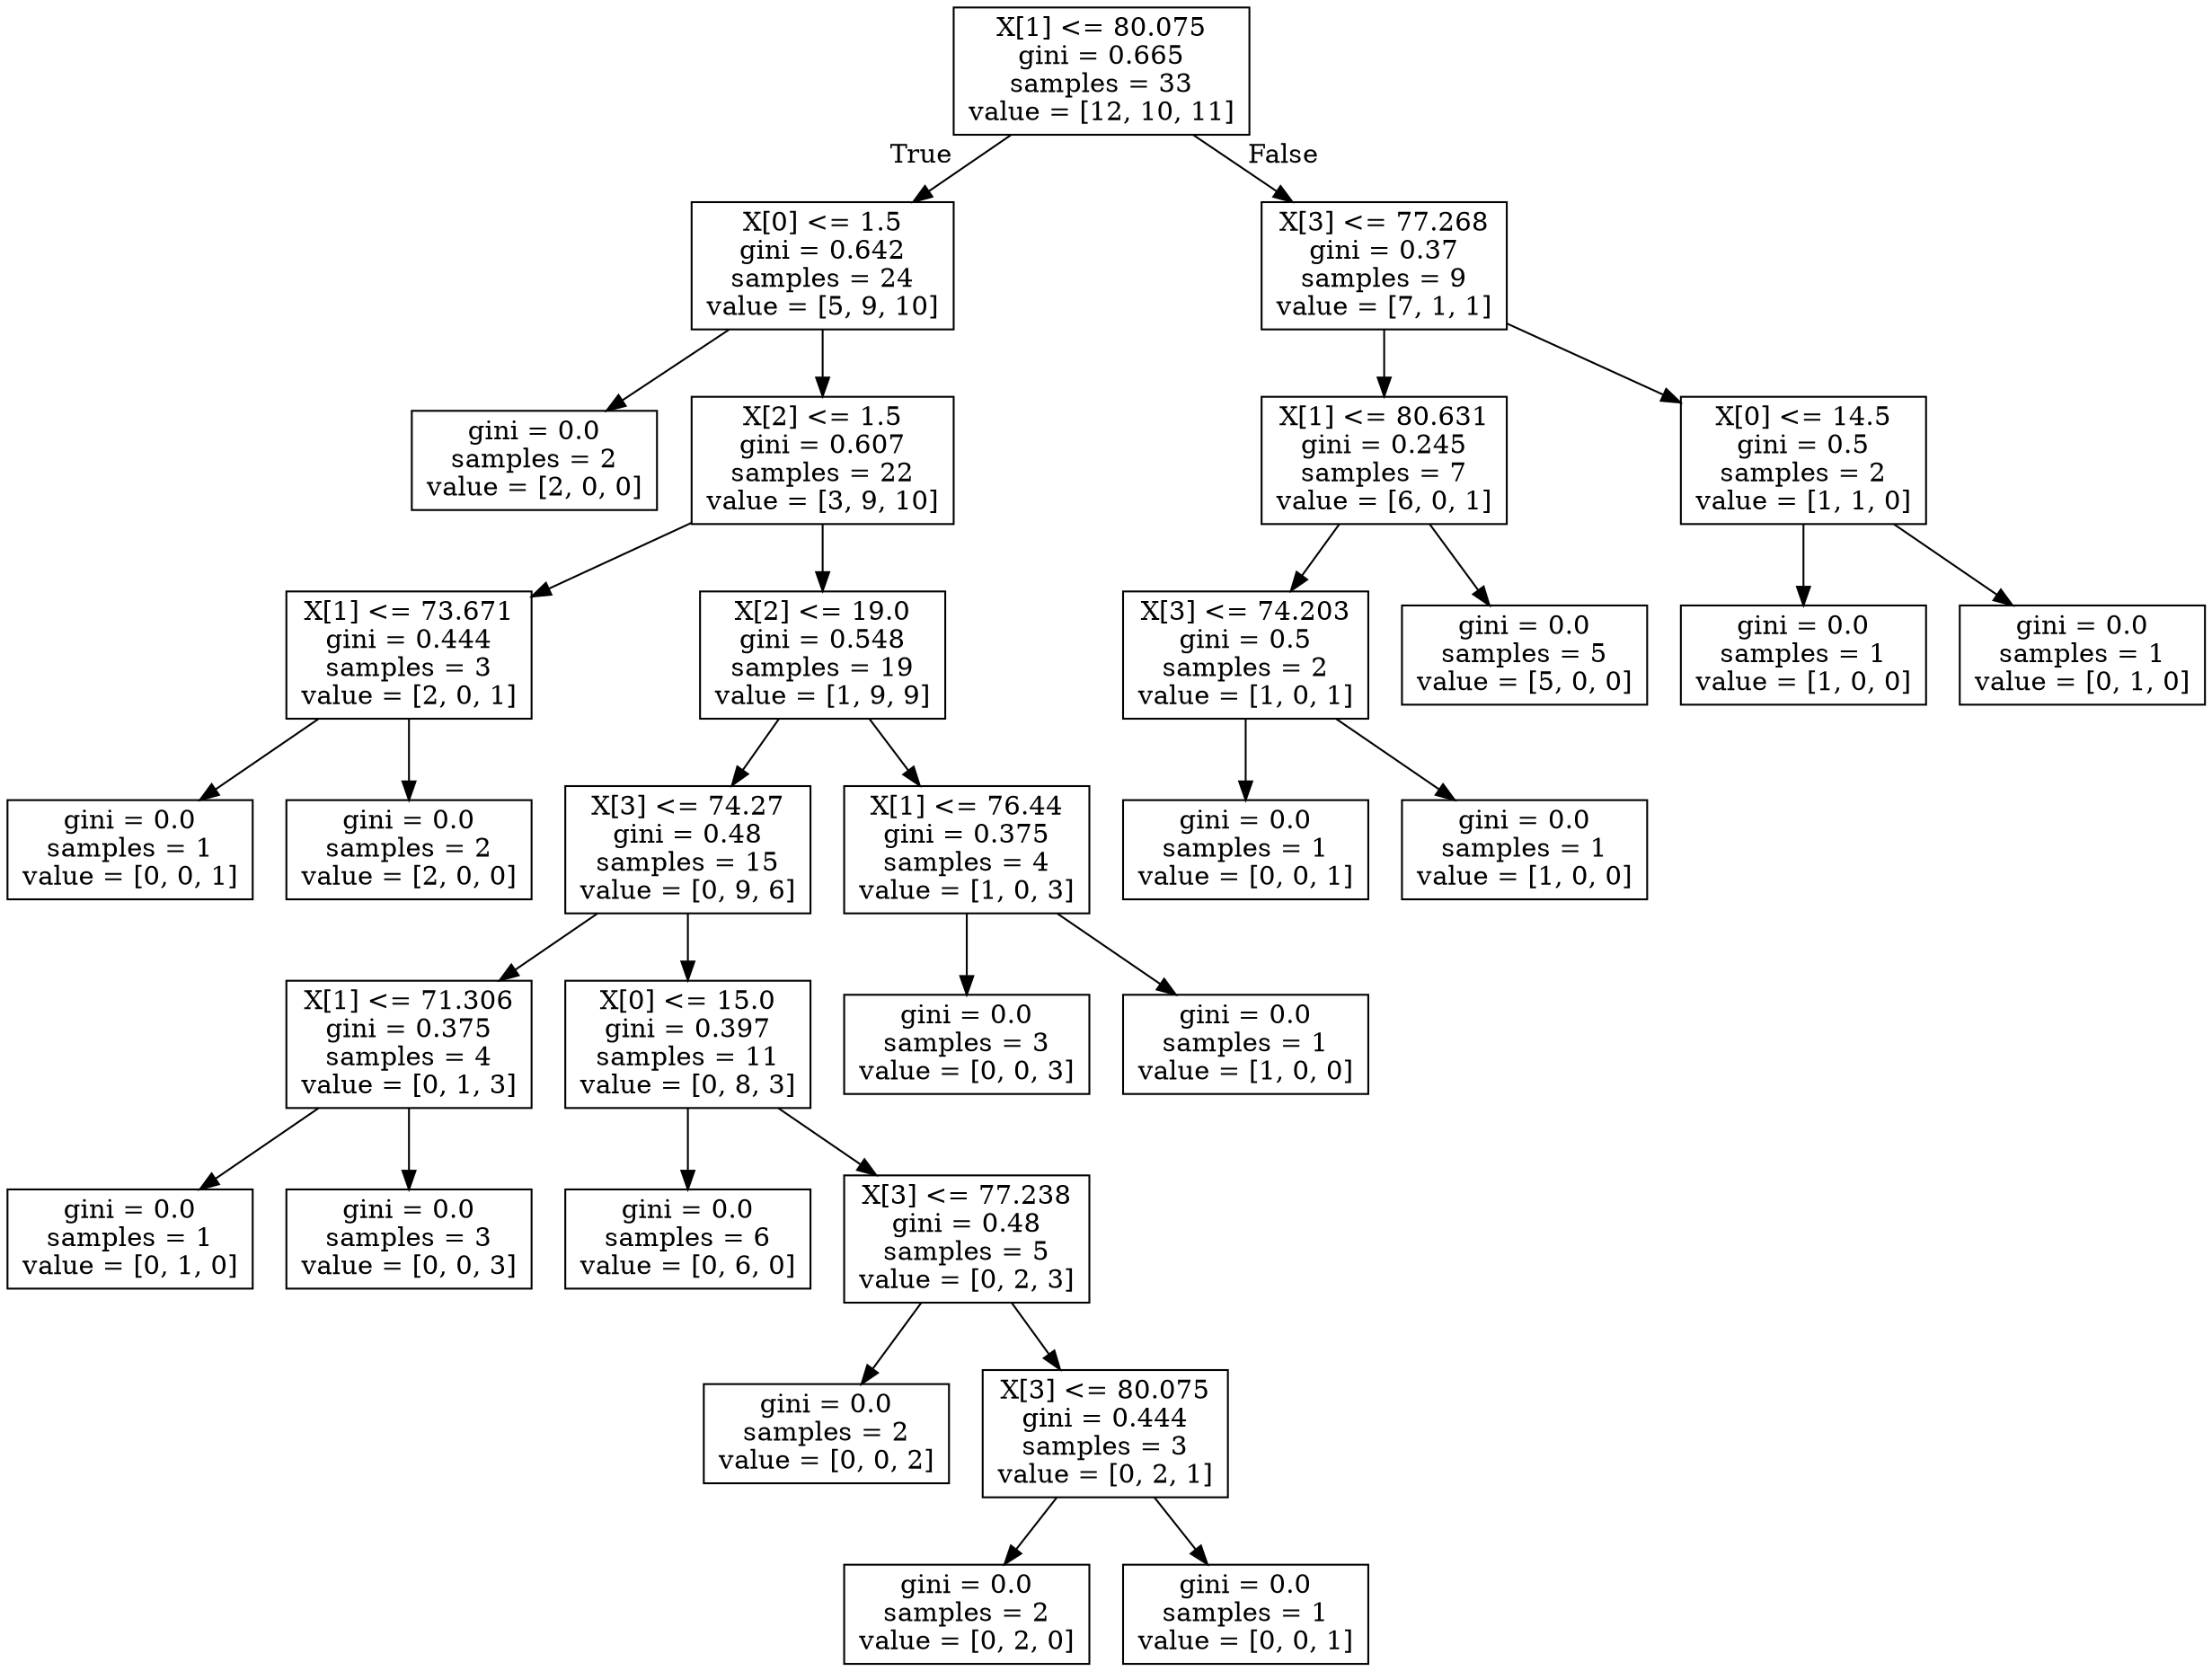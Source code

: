 digraph Tree {
node [shape=box] ;
0 [label="X[1] <= 80.075\ngini = 0.665\nsamples = 33\nvalue = [12, 10, 11]"] ;
1 [label="X[0] <= 1.5\ngini = 0.642\nsamples = 24\nvalue = [5, 9, 10]"] ;
0 -> 1 [labeldistance=2.5, labelangle=45, headlabel="True"] ;
2 [label="gini = 0.0\nsamples = 2\nvalue = [2, 0, 0]"] ;
1 -> 2 ;
3 [label="X[2] <= 1.5\ngini = 0.607\nsamples = 22\nvalue = [3, 9, 10]"] ;
1 -> 3 ;
4 [label="X[1] <= 73.671\ngini = 0.444\nsamples = 3\nvalue = [2, 0, 1]"] ;
3 -> 4 ;
5 [label="gini = 0.0\nsamples = 1\nvalue = [0, 0, 1]"] ;
4 -> 5 ;
6 [label="gini = 0.0\nsamples = 2\nvalue = [2, 0, 0]"] ;
4 -> 6 ;
7 [label="X[2] <= 19.0\ngini = 0.548\nsamples = 19\nvalue = [1, 9, 9]"] ;
3 -> 7 ;
8 [label="X[3] <= 74.27\ngini = 0.48\nsamples = 15\nvalue = [0, 9, 6]"] ;
7 -> 8 ;
9 [label="X[1] <= 71.306\ngini = 0.375\nsamples = 4\nvalue = [0, 1, 3]"] ;
8 -> 9 ;
10 [label="gini = 0.0\nsamples = 1\nvalue = [0, 1, 0]"] ;
9 -> 10 ;
11 [label="gini = 0.0\nsamples = 3\nvalue = [0, 0, 3]"] ;
9 -> 11 ;
12 [label="X[0] <= 15.0\ngini = 0.397\nsamples = 11\nvalue = [0, 8, 3]"] ;
8 -> 12 ;
13 [label="gini = 0.0\nsamples = 6\nvalue = [0, 6, 0]"] ;
12 -> 13 ;
14 [label="X[3] <= 77.238\ngini = 0.48\nsamples = 5\nvalue = [0, 2, 3]"] ;
12 -> 14 ;
15 [label="gini = 0.0\nsamples = 2\nvalue = [0, 0, 2]"] ;
14 -> 15 ;
16 [label="X[3] <= 80.075\ngini = 0.444\nsamples = 3\nvalue = [0, 2, 1]"] ;
14 -> 16 ;
17 [label="gini = 0.0\nsamples = 2\nvalue = [0, 2, 0]"] ;
16 -> 17 ;
18 [label="gini = 0.0\nsamples = 1\nvalue = [0, 0, 1]"] ;
16 -> 18 ;
19 [label="X[1] <= 76.44\ngini = 0.375\nsamples = 4\nvalue = [1, 0, 3]"] ;
7 -> 19 ;
20 [label="gini = 0.0\nsamples = 3\nvalue = [0, 0, 3]"] ;
19 -> 20 ;
21 [label="gini = 0.0\nsamples = 1\nvalue = [1, 0, 0]"] ;
19 -> 21 ;
22 [label="X[3] <= 77.268\ngini = 0.37\nsamples = 9\nvalue = [7, 1, 1]"] ;
0 -> 22 [labeldistance=2.5, labelangle=-45, headlabel="False"] ;
23 [label="X[1] <= 80.631\ngini = 0.245\nsamples = 7\nvalue = [6, 0, 1]"] ;
22 -> 23 ;
24 [label="X[3] <= 74.203\ngini = 0.5\nsamples = 2\nvalue = [1, 0, 1]"] ;
23 -> 24 ;
25 [label="gini = 0.0\nsamples = 1\nvalue = [0, 0, 1]"] ;
24 -> 25 ;
26 [label="gini = 0.0\nsamples = 1\nvalue = [1, 0, 0]"] ;
24 -> 26 ;
27 [label="gini = 0.0\nsamples = 5\nvalue = [5, 0, 0]"] ;
23 -> 27 ;
28 [label="X[0] <= 14.5\ngini = 0.5\nsamples = 2\nvalue = [1, 1, 0]"] ;
22 -> 28 ;
29 [label="gini = 0.0\nsamples = 1\nvalue = [1, 0, 0]"] ;
28 -> 29 ;
30 [label="gini = 0.0\nsamples = 1\nvalue = [0, 1, 0]"] ;
28 -> 30 ;
}

